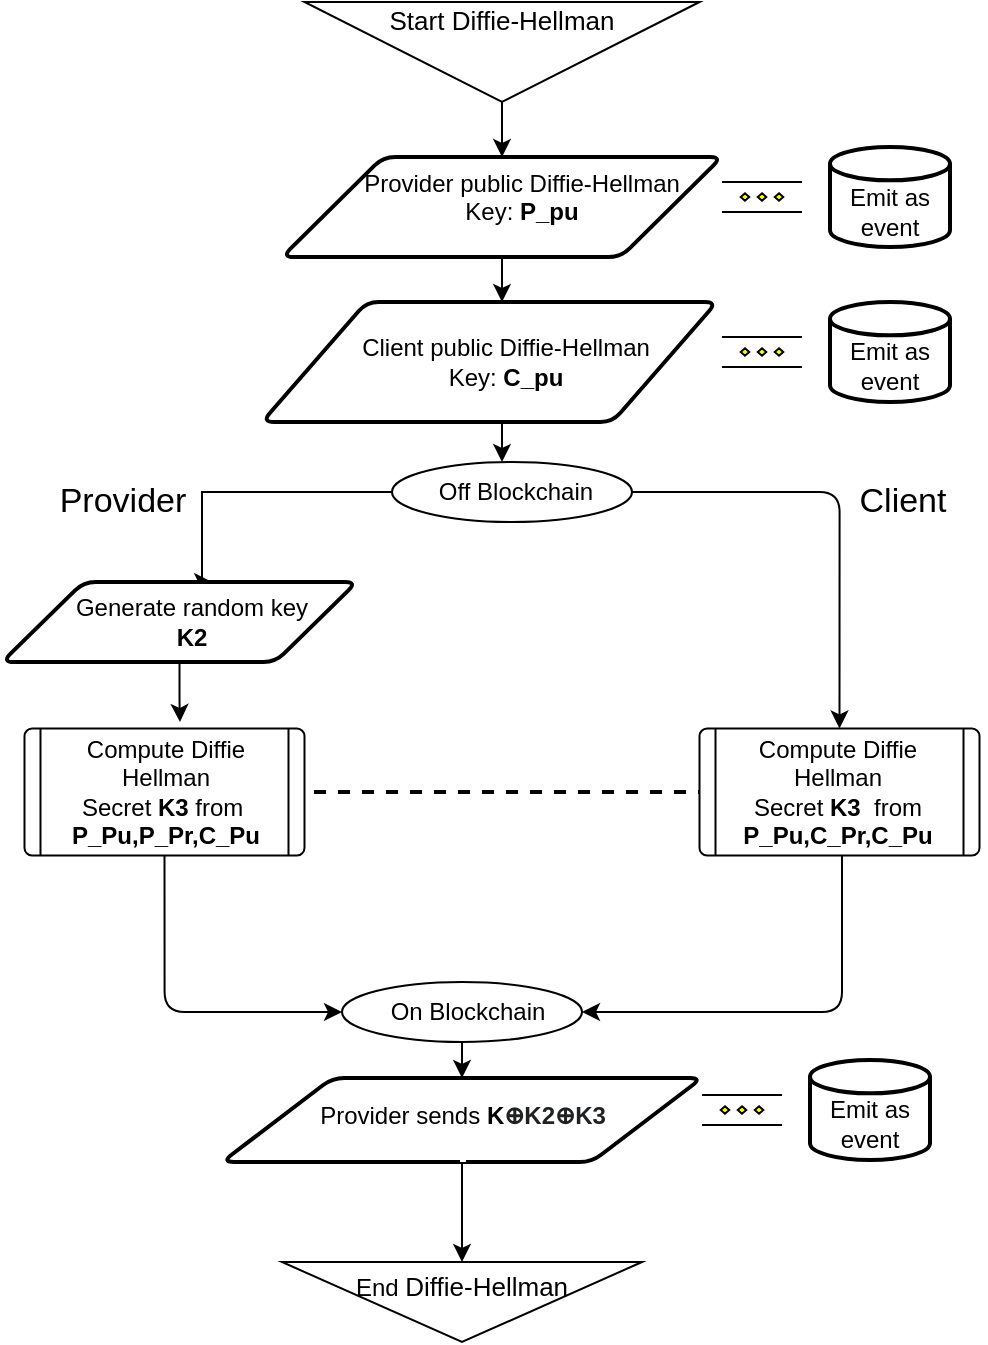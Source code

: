 <mxfile version="13.3.5" type="google"><diagram id="q8NgOt4zaDqG2aZ2BAEl" name="Page-1"><mxGraphModel dx="1035" dy="596" grid="1" gridSize="10" guides="1" tooltips="1" connect="1" arrows="1" fold="1" page="1" pageScale="1" pageWidth="850" pageHeight="1100" math="0" shadow="0"><root><mxCell id="0"/><mxCell id="1" parent="0"/><mxCell id="rDoLpVfOP7ECgp-ubea5-1" style="edgeStyle=orthogonalEdgeStyle;rounded=0;orthogonalLoop=1;jettySize=auto;html=1;exitX=1;exitY=0.5;exitDx=0;exitDy=0;" parent="1" source="rDoLpVfOP7ECgp-ubea5-2" target="rDoLpVfOP7ECgp-ubea5-5" edge="1"><mxGeometry relative="1" as="geometry"/></mxCell><mxCell id="rDoLpVfOP7ECgp-ubea5-2" value="&lt;div style=&quot;font-size: 13px&quot;&gt;&lt;font style=&quot;font-size: 13px&quot;&gt;Start Diffie-Hellman&lt;/font&gt;&lt;/div&gt;&lt;div style=&quot;font-size: 13px&quot;&gt;&lt;font style=&quot;font-size: 13px&quot;&gt;&lt;br&gt;&lt;/font&gt;&lt;/div&gt;&lt;div style=&quot;font-size: 13px&quot;&gt;&lt;font style=&quot;font-size: 13px&quot;&gt;&amp;nbsp;&lt;/font&gt;&lt;/div&gt;" style="triangle;whiteSpace=wrap;html=1;direction=south;align=center;" parent="1" vertex="1"><mxGeometry x="291.25" y="40" width="197.5" height="50" as="geometry"/></mxCell><mxCell id="rDoLpVfOP7ECgp-ubea5-4" value="" style="group" parent="1" vertex="1" connectable="0"><mxGeometry x="280" y="117.5" width="220" height="50" as="geometry"/></mxCell><mxCell id="rDoLpVfOP7ECgp-ubea5-5" value="" style="shape=parallelogram;html=1;strokeWidth=2;perimeter=parallelogramPerimeter;whiteSpace=wrap;rounded=1;arcSize=12;size=0.23;" parent="rDoLpVfOP7ECgp-ubea5-4" vertex="1"><mxGeometry width="220" height="50" as="geometry"/></mxCell><mxCell id="rDoLpVfOP7ECgp-ubea5-6" value="&lt;div&gt;Provider public Diffie-Hellman Key: &lt;b&gt;P_pu&lt;/b&gt;&lt;/div&gt;&lt;div&gt;&lt;br&gt;&lt;/div&gt;" style="text;html=1;strokeColor=none;fillColor=none;align=center;verticalAlign=middle;whiteSpace=wrap;rounded=0;" parent="rDoLpVfOP7ECgp-ubea5-4" vertex="1"><mxGeometry x="40" y="10" width="160" height="35" as="geometry"/></mxCell><mxCell id="rDoLpVfOP7ECgp-ubea5-7" value="" style="group" parent="1" vertex="1" connectable="0"><mxGeometry x="270" y="190" width="227.5" height="60" as="geometry"/></mxCell><mxCell id="rDoLpVfOP7ECgp-ubea5-8" value="" style="shape=parallelogram;html=1;strokeWidth=2;perimeter=parallelogramPerimeter;whiteSpace=wrap;rounded=1;arcSize=12;size=0.23;" parent="rDoLpVfOP7ECgp-ubea5-7" vertex="1"><mxGeometry width="227.5" height="60" as="geometry"/></mxCell><mxCell id="rDoLpVfOP7ECgp-ubea5-9" value="&lt;div&gt;Client public Diffie-Hellman Key: &lt;b&gt;C_pu&lt;/b&gt;&lt;br&gt;&lt;/div&gt;" style="text;html=1;strokeColor=none;fillColor=none;align=center;verticalAlign=middle;whiteSpace=wrap;rounded=0;" parent="rDoLpVfOP7ECgp-ubea5-7" vertex="1"><mxGeometry x="40" y="20" width="163.55" height="20" as="geometry"/></mxCell><mxCell id="rDoLpVfOP7ECgp-ubea5-10" value="" style="verticalLabelPosition=bottom;verticalAlign=top;html=1;shape=mxgraph.flowchart.parallel_mode;pointerEvents=1" parent="1" vertex="1"><mxGeometry x="500" y="207.5" width="40" height="15" as="geometry"/></mxCell><mxCell id="rDoLpVfOP7ECgp-ubea5-11" style="edgeStyle=orthogonalEdgeStyle;rounded=0;orthogonalLoop=1;jettySize=auto;html=1;" parent="1" source="rDoLpVfOP7ECgp-ubea5-5" edge="1"><mxGeometry relative="1" as="geometry"><mxPoint x="390" y="190" as="targetPoint"/></mxGeometry></mxCell><mxCell id="rDoLpVfOP7ECgp-ubea5-12" value="" style="verticalLabelPosition=bottom;verticalAlign=top;html=1;shape=mxgraph.flowchart.parallel_mode;pointerEvents=1" parent="1" vertex="1"><mxGeometry x="500" y="130" width="40" height="15" as="geometry"/></mxCell><mxCell id="rDoLpVfOP7ECgp-ubea5-13" value="&lt;br&gt;Emit as event" style="strokeWidth=2;html=1;shape=mxgraph.flowchart.database;whiteSpace=wrap;" parent="1" vertex="1"><mxGeometry x="554" y="112.5" width="60" height="50" as="geometry"/></mxCell><mxCell id="rDoLpVfOP7ECgp-ubea5-14" value="&lt;br&gt;Emit as event" style="strokeWidth=2;html=1;shape=mxgraph.flowchart.database;whiteSpace=wrap;" parent="1" vertex="1"><mxGeometry x="554" y="190" width="60" height="50" as="geometry"/></mxCell><mxCell id="rDoLpVfOP7ECgp-ubea5-15" style="edgeStyle=orthogonalEdgeStyle;rounded=0;orthogonalLoop=1;jettySize=auto;html=1;exitX=0.5;exitY=1;exitDx=0;exitDy=0;" parent="1" source="rDoLpVfOP7ECgp-ubea5-8" edge="1"><mxGeometry relative="1" as="geometry"><mxPoint x="390" y="270" as="targetPoint"/></mxGeometry></mxCell><mxCell id="rDoLpVfOP7ECgp-ubea5-65" style="edgeStyle=orthogonalEdgeStyle;rounded=0;orthogonalLoop=1;jettySize=auto;html=1;exitX=0;exitY=0.5;exitDx=0;exitDy=0;exitPerimeter=0;entryX=0.592;entryY=0;entryDx=0;entryDy=0;entryPerimeter=0;" parent="1" source="rDoLpVfOP7ECgp-ubea5-16" target="rDoLpVfOP7ECgp-ubea5-54" edge="1"><mxGeometry relative="1" as="geometry"><Array as="points"><mxPoint x="240" y="285"/><mxPoint x="240" y="330"/></Array></mxGeometry></mxCell><mxCell id="rDoLpVfOP7ECgp-ubea5-98" style="edgeStyle=orthogonalEdgeStyle;rounded=1;jumpStyle=none;orthogonalLoop=1;jettySize=auto;html=1;exitX=1;exitY=0.5;exitDx=0;exitDy=0;exitPerimeter=0;entryX=0.5;entryY=0;entryDx=0;entryDy=0;strokeWidth=1;" parent="1" source="rDoLpVfOP7ECgp-ubea5-16" target="rDoLpVfOP7ECgp-ubea5-93" edge="1"><mxGeometry relative="1" as="geometry"/></mxCell><mxCell id="rDoLpVfOP7ECgp-ubea5-16" value="" style="verticalLabelPosition=bottom;verticalAlign=top;html=1;shape=mxgraph.flowchart.on-page_reference;" parent="1" vertex="1"><mxGeometry x="335" y="270" width="120" height="30" as="geometry"/></mxCell><mxCell id="rDoLpVfOP7ECgp-ubea5-17" value="Off Blockchain" style="text;html=1;strokeColor=none;fillColor=none;align=center;verticalAlign=middle;whiteSpace=wrap;rounded=0;" parent="1" vertex="1"><mxGeometry x="351.75" y="275" width="90" height="20" as="geometry"/></mxCell><mxCell id="rDoLpVfOP7ECgp-ubea5-18" style="edgeStyle=orthogonalEdgeStyle;rounded=0;orthogonalLoop=1;jettySize=auto;html=1;entryX=0.5;entryY=0;entryDx=0;entryDy=0;" parent="1" target="rDoLpVfOP7ECgp-ubea5-22" edge="1"><mxGeometry relative="1" as="geometry"><mxPoint x="370" y="560" as="sourcePoint"/></mxGeometry></mxCell><mxCell id="rDoLpVfOP7ECgp-ubea5-22" value="" style="shape=parallelogram;html=1;strokeWidth=2;perimeter=parallelogramPerimeter;whiteSpace=wrap;rounded=1;arcSize=12;size=0.23;" parent="1" vertex="1"><mxGeometry x="250" y="578" width="240" height="42" as="geometry"/></mxCell><mxCell id="rDoLpVfOP7ECgp-ubea5-82" style="edgeStyle=orthogonalEdgeStyle;rounded=1;jumpStyle=none;orthogonalLoop=1;jettySize=auto;html=1;entryX=0;entryY=0.5;entryDx=0;entryDy=0;strokeWidth=1;" parent="1" source="rDoLpVfOP7ECgp-ubea5-23" target="rDoLpVfOP7ECgp-ubea5-81" edge="1"><mxGeometry relative="1" as="geometry"/></mxCell><mxCell id="rDoLpVfOP7ECgp-ubea5-23" value="Provider sends &lt;b&gt;K&lt;span style=&quot;color: rgb(32 , 33 , 34) ; font-family: sans-serif ; background-color: rgb(255 , 255 , 255)&quot;&gt;&lt;font style=&quot;font-size: 12px&quot;&gt;⊕K2&lt;/font&gt;&lt;/span&gt;&lt;span style=&quot;color: rgb(32 , 33 , 34) ; font-family: sans-serif ; background-color: rgb(255 , 255 , 255)&quot;&gt;⊕K3&lt;/span&gt;&lt;/b&gt;&lt;span style=&quot;color: rgb(32 , 33 , 34) ; font-family: sans-serif ; background-color: rgb(255 , 255 , 255)&quot;&gt;&lt;font style=&quot;font-size: 12px&quot;&gt;&lt;br&gt;&lt;/font&gt;&lt;font style=&quot;font-size: 14px&quot;&gt;&amp;nbsp;&lt;/font&gt;&lt;/span&gt;" style="text;html=1;strokeColor=none;fillColor=none;align=center;verticalAlign=middle;whiteSpace=wrap;rounded=0;" parent="1" vertex="1"><mxGeometry x="267.5" y="600" width="205" height="10" as="geometry"/></mxCell><mxCell id="rDoLpVfOP7ECgp-ubea5-24" value="" style="verticalLabelPosition=bottom;verticalAlign=top;html=1;shape=mxgraph.flowchart.parallel_mode;pointerEvents=1" parent="1" vertex="1"><mxGeometry x="490" y="586.5" width="40" height="15" as="geometry"/></mxCell><mxCell id="rDoLpVfOP7ECgp-ubea5-25" value="&lt;br&gt;Emit as event" style="strokeWidth=2;html=1;shape=mxgraph.flowchart.database;whiteSpace=wrap;" parent="1" vertex="1"><mxGeometry x="544" y="569" width="60" height="50" as="geometry"/></mxCell><mxCell id="rDoLpVfOP7ECgp-ubea5-51" value="" style="verticalLabelPosition=bottom;verticalAlign=top;html=1;shape=mxgraph.flowchart.on-page_reference;" parent="1" vertex="1"><mxGeometry x="310" y="530" width="120" height="30" as="geometry"/></mxCell><mxCell id="rDoLpVfOP7ECgp-ubea5-20" value="On Blockchain" style="text;html=1;strokeColor=none;fillColor=none;align=center;verticalAlign=middle;whiteSpace=wrap;rounded=0;" parent="1" vertex="1"><mxGeometry x="318.25" y="535" width="110" height="20" as="geometry"/></mxCell><mxCell id="rDoLpVfOP7ECgp-ubea5-53" value="" style="group" parent="1" vertex="1" connectable="0"><mxGeometry x="140" y="330" width="177.5" height="40" as="geometry"/></mxCell><mxCell id="rDoLpVfOP7ECgp-ubea5-54" value="" style="shape=parallelogram;html=1;strokeWidth=2;perimeter=parallelogramPerimeter;whiteSpace=wrap;rounded=1;arcSize=12;size=0.23;" parent="rDoLpVfOP7ECgp-ubea5-53" vertex="1"><mxGeometry width="177.5" height="40" as="geometry"/></mxCell><mxCell id="rDoLpVfOP7ECgp-ubea5-55" value="&lt;div&gt;Generate random key &lt;b&gt;K2&lt;/b&gt;&lt;/div&gt;" style="text;html=1;strokeColor=none;fillColor=none;align=center;verticalAlign=middle;whiteSpace=wrap;rounded=0;" parent="rDoLpVfOP7ECgp-ubea5-53" vertex="1"><mxGeometry x="31.209" y="13.333" width="127.605" height="13.333" as="geometry"/></mxCell><mxCell id="rDoLpVfOP7ECgp-ubea5-69" value="" style="endArrow=none;dashed=1;html=1;fontStyle=0;strokeWidth=2;rounded=1;jumpStyle=none;entryX=0;entryY=0.5;entryDx=0;entryDy=0;" parent="1" target="rDoLpVfOP7ECgp-ubea5-93" edge="1"><mxGeometry width="50" height="50" relative="1" as="geometry"><mxPoint x="296" y="435" as="sourcePoint"/><mxPoint x="480" y="435" as="targetPoint"/></mxGeometry></mxCell><mxCell id="rDoLpVfOP7ECgp-ubea5-73" style="edgeStyle=orthogonalEdgeStyle;rounded=1;jumpStyle=none;orthogonalLoop=1;jettySize=auto;html=1;entryX=1;entryY=0.5;entryDx=0;entryDy=0;entryPerimeter=0;strokeWidth=1;" parent="1" target="rDoLpVfOP7ECgp-ubea5-51" edge="1"><mxGeometry relative="1" as="geometry"><mxPoint x="560" y="460" as="sourcePoint"/><Array as="points"><mxPoint x="560" y="545"/></Array></mxGeometry></mxCell><mxCell id="rDoLpVfOP7ECgp-ubea5-79" value="&lt;font style=&quot;font-size: 17px&quot;&gt;Provider&lt;/font&gt;" style="text;html=1;align=center;verticalAlign=middle;resizable=0;points=[];autosize=1;rotation=0;" parent="1" vertex="1"><mxGeometry x="160" y="280" width="80" height="20" as="geometry"/></mxCell><mxCell id="rDoLpVfOP7ECgp-ubea5-80" value="&lt;font style=&quot;font-size: 17px&quot;&gt;Client&lt;/font&gt;" style="text;html=1;align=center;verticalAlign=middle;resizable=0;points=[];autosize=1;rotation=0;" parent="1" vertex="1"><mxGeometry x="560" y="280" width="60" height="20" as="geometry"/></mxCell><mxCell id="rDoLpVfOP7ECgp-ubea5-81" value="End&amp;nbsp;&lt;span style=&quot;color: rgba(0 , 0 , 0 , 0) ; font-family: monospace ; font-size: 0px&quot;&gt;%3CmxGraphModel%3E%3Croot%3E%3CmxCell%20id%3D%220%22%2F%3E%3CmxCell%20id%3D%221%22%20parent%3D%220%22%2F%3E%3CmxCell%20id%3D%222%22%20value%3D%22%22%20style%3D%22triangle%3BwhiteSpace%3Dwrap%3Bhtml%3D1%3Bdirection%3Dsouth%3B%22%20vertex%3D%221%22%20parent%3D%221%22%3E%3CmxGeometry%20x%3D%22220%22%20y%3D%22540%22%20width%3D%22110%22%20height%3D%2240%22%20as%3D%22geometry%22%2F%3E%3C%2FmxCell%3E%3C%2Froot%3E%3C%2FmxGraphModel%3E&lt;/span&gt;&lt;span style=&quot;font-size: 13px&quot;&gt;Diffie-Hellman&lt;br&gt;&lt;br&gt;&lt;/span&gt;" style="triangle;whiteSpace=wrap;html=1;direction=south;" parent="1" vertex="1"><mxGeometry x="280" y="670" width="180" height="40" as="geometry"/></mxCell><mxCell id="rDoLpVfOP7ECgp-ubea5-99" style="edgeStyle=orthogonalEdgeStyle;rounded=1;jumpStyle=none;orthogonalLoop=1;jettySize=auto;html=1;exitX=0.5;exitY=1;exitDx=0;exitDy=0;entryX=0;entryY=0.5;entryDx=0;entryDy=0;entryPerimeter=0;strokeWidth=1;" parent="1" source="rDoLpVfOP7ECgp-ubea5-84" target="rDoLpVfOP7ECgp-ubea5-51" edge="1"><mxGeometry relative="1" as="geometry"/></mxCell><mxCell id="rDoLpVfOP7ECgp-ubea5-84" value="" style="verticalLabelPosition=bottom;verticalAlign=top;html=1;shape=process;whiteSpace=wrap;rounded=1;size=0.059;arcSize=6;" parent="1" vertex="1"><mxGeometry x="151.25" y="403.25" width="140" height="63.5" as="geometry"/></mxCell><mxCell id="rDoLpVfOP7ECgp-ubea5-87" value="&lt;span style=&quot;font-family: &amp;#34;helvetica&amp;#34;&quot;&gt;Compute Diffie Hellman Secret&amp;nbsp;&lt;/span&gt;&lt;b style=&quot;font-family: &amp;#34;helvetica&amp;#34;&quot;&gt;K3&amp;nbsp;&lt;/b&gt;&lt;span style=&quot;font-family: &amp;#34;helvetica&amp;#34;&quot;&gt;from&amp;nbsp;&lt;br&gt;&lt;/span&gt;&lt;b style=&quot;font-family: &amp;#34;helvetica&amp;#34;&quot;&gt;P_Pu,P_Pr,C_Pu&lt;/b&gt;" style="text;html=1;strokeColor=none;fillColor=none;align=center;verticalAlign=middle;whiteSpace=wrap;rounded=0;" parent="1" vertex="1"><mxGeometry x="169.5" y="425" width="103.5" height="20" as="geometry"/></mxCell><mxCell id="rDoLpVfOP7ECgp-ubea5-93" value="" style="verticalLabelPosition=bottom;verticalAlign=top;html=1;shape=process;whiteSpace=wrap;rounded=1;size=0.059;arcSize=6;" parent="1" vertex="1"><mxGeometry x="488.75" y="403.25" width="140" height="63.5" as="geometry"/></mxCell><mxCell id="rDoLpVfOP7ECgp-ubea5-60" value="" style="group" parent="1" vertex="1" connectable="0"><mxGeometry x="473.55" y="415" width="158.25" height="40" as="geometry"/></mxCell><mxCell id="rDoLpVfOP7ECgp-ubea5-62" value="&lt;div&gt;Compute Diffie Hellman Secret&amp;nbsp;&lt;b&gt;K3&amp;nbsp;&lt;/b&gt;&lt;span&gt;&amp;nbsp;from &lt;/span&gt;&lt;b&gt;P_Pu,C_Pr,C_Pu&lt;/b&gt;&lt;/div&gt;" style="text;html=1;strokeColor=none;fillColor=none;align=center;verticalAlign=middle;whiteSpace=wrap;rounded=0;" parent="rDoLpVfOP7ECgp-ubea5-60" vertex="1"><mxGeometry x="27.824" y="13.333" width="113.766" height="13.333" as="geometry"/></mxCell><mxCell id="rDoLpVfOP7ECgp-ubea5-95" value="" style="edgeStyle=orthogonalEdgeStyle;rounded=1;jumpStyle=none;orthogonalLoop=1;jettySize=auto;html=1;strokeWidth=1;" parent="1" source="rDoLpVfOP7ECgp-ubea5-54" edge="1"><mxGeometry relative="1" as="geometry"><mxPoint x="229" y="400" as="targetPoint"/></mxGeometry></mxCell></root></mxGraphModel></diagram></mxfile>
